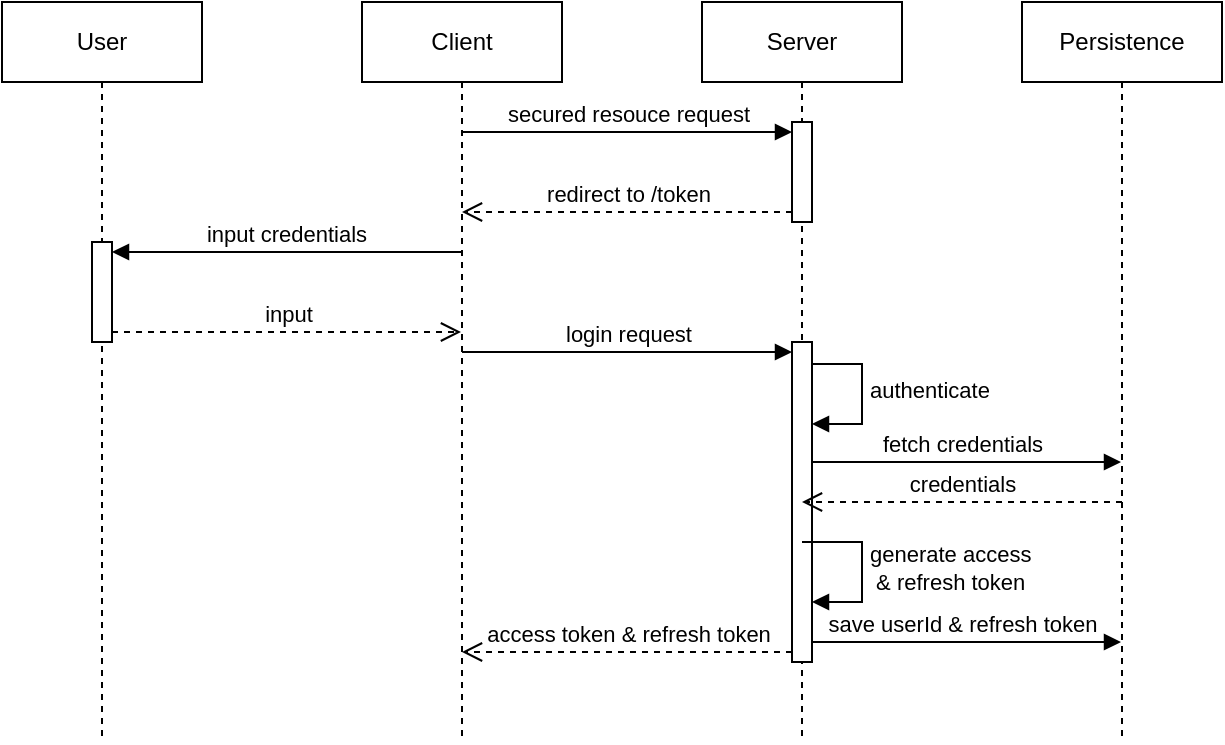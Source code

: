 <mxfile version="20.5.3" type="embed"><diagram name="access token request" id="ogHHt0cY2Bcd75-PpAnP"><mxGraphModel dx="1102" dy="406" grid="1" gridSize="10" guides="1" tooltips="1" connect="1" arrows="1" fold="1" page="1" pageScale="1" pageWidth="850" pageHeight="1100" math="0" shadow="0"><root><mxCell id="0"/><mxCell id="1" parent="0"/><mxCell id="V4vG04CBirQc0ymLxvE9-45" value="save userId &amp;amp; refresh token" style="html=1;verticalAlign=bottom;endArrow=block;curved=0;rounded=0;" parent="1" edge="1"><mxGeometry width="80" relative="1" as="geometry"><mxPoint x="500" y="560" as="sourcePoint"/><mxPoint x="659.5" y="560" as="targetPoint"/></mxGeometry></mxCell><mxCell id="V4vG04CBirQc0ymLxvE9-43" value="fetch credentials" style="html=1;verticalAlign=bottom;endArrow=block;curved=0;rounded=0;" parent="1" target="V4vG04CBirQc0ymLxvE9-33" edge="1"><mxGeometry width="80" relative="1" as="geometry"><mxPoint x="500" y="470" as="sourcePoint"/><mxPoint x="580" y="470" as="targetPoint"/></mxGeometry></mxCell><mxCell id="V4vG04CBirQc0ymLxvE9-6" value="User" style="shape=umlLifeline;perimeter=lifelinePerimeter;whiteSpace=wrap;html=1;container=1;dropTarget=0;collapsible=0;recursiveResize=0;outlineConnect=0;portConstraint=eastwest;newEdgeStyle={&quot;curved&quot;:0,&quot;rounded&quot;:0};" parent="1" vertex="1"><mxGeometry x="100" y="240" width="100" height="370" as="geometry"/></mxCell><mxCell id="V4vG04CBirQc0ymLxvE9-24" value="" style="html=1;points=[[0,0,0,0,5],[0,1,0,0,-5],[1,0,0,0,5],[1,1,0,0,-5]];perimeter=orthogonalPerimeter;outlineConnect=0;targetShapes=umlLifeline;portConstraint=eastwest;newEdgeStyle={&quot;curved&quot;:0,&quot;rounded&quot;:0};" parent="V4vG04CBirQc0ymLxvE9-6" vertex="1"><mxGeometry x="45" y="120" width="10" height="50" as="geometry"/></mxCell><mxCell id="V4vG04CBirQc0ymLxvE9-7" value="Client" style="shape=umlLifeline;perimeter=lifelinePerimeter;whiteSpace=wrap;html=1;container=1;dropTarget=0;collapsible=0;recursiveResize=0;outlineConnect=0;portConstraint=eastwest;newEdgeStyle={&quot;curved&quot;:0,&quot;rounded&quot;:0};" parent="1" vertex="1"><mxGeometry x="280" y="240" width="100" height="370" as="geometry"/></mxCell><mxCell id="V4vG04CBirQc0ymLxvE9-8" value="Server" style="shape=umlLifeline;perimeter=lifelinePerimeter;whiteSpace=wrap;html=1;container=1;dropTarget=0;collapsible=0;recursiveResize=0;outlineConnect=0;portConstraint=eastwest;newEdgeStyle={&quot;curved&quot;:0,&quot;rounded&quot;:0};" parent="1" vertex="1"><mxGeometry x="450" y="240" width="100" height="370" as="geometry"/></mxCell><mxCell id="V4vG04CBirQc0ymLxvE9-40" value="authenticate" style="html=1;align=left;spacingLeft=2;endArrow=block;rounded=0;edgeStyle=orthogonalEdgeStyle;curved=0;rounded=0;" parent="V4vG04CBirQc0ymLxvE9-8" edge="1"><mxGeometry relative="1" as="geometry"><mxPoint x="50" y="181" as="sourcePoint"/><Array as="points"><mxPoint x="80" y="181"/><mxPoint x="80" y="211"/></Array><mxPoint x="55" y="211" as="targetPoint"/></mxGeometry></mxCell><mxCell id="V4vG04CBirQc0ymLxvE9-21" value="" style="html=1;points=[[0,0,0,0,5],[0,1,0,0,-5],[1,0,0,0,5],[1,1,0,0,-5]];perimeter=orthogonalPerimeter;outlineConnect=0;targetShapes=umlLifeline;portConstraint=eastwest;newEdgeStyle={&quot;curved&quot;:0,&quot;rounded&quot;:0};" parent="V4vG04CBirQc0ymLxvE9-8" vertex="1"><mxGeometry x="45" y="60" width="10" height="50" as="geometry"/></mxCell><mxCell id="V4vG04CBirQc0ymLxvE9-27" value="" style="html=1;points=[[0,0,0,0,5],[0,1,0,0,-5],[1,0,0,0,5],[1,1,0,0,-5]];perimeter=orthogonalPerimeter;outlineConnect=0;targetShapes=umlLifeline;portConstraint=eastwest;newEdgeStyle={&quot;curved&quot;:0,&quot;rounded&quot;:0};" parent="V4vG04CBirQc0ymLxvE9-8" vertex="1"><mxGeometry x="45" y="170" width="10" height="160" as="geometry"/></mxCell><mxCell id="V4vG04CBirQc0ymLxvE9-46" value="generate access&lt;br&gt;&amp;nbsp;&amp;amp; refresh token" style="html=1;align=left;spacingLeft=2;endArrow=block;rounded=0;edgeStyle=orthogonalEdgeStyle;curved=0;rounded=0;" parent="V4vG04CBirQc0ymLxvE9-8" edge="1"><mxGeometry relative="1" as="geometry"><mxPoint x="50" y="270" as="sourcePoint"/><Array as="points"><mxPoint x="80" y="270"/><mxPoint x="80" y="300"/></Array><mxPoint x="55" y="300" as="targetPoint"/></mxGeometry></mxCell><mxCell id="V4vG04CBirQc0ymLxvE9-22" value="secured resouce request" style="html=1;verticalAlign=bottom;endArrow=block;curved=0;rounded=0;entryX=0;entryY=0;entryDx=0;entryDy=5;" parent="1" target="V4vG04CBirQc0ymLxvE9-21" edge="1"><mxGeometry relative="1" as="geometry"><mxPoint x="330" y="305" as="sourcePoint"/></mxGeometry></mxCell><mxCell id="V4vG04CBirQc0ymLxvE9-23" value="redirect to /token" style="html=1;verticalAlign=bottom;endArrow=open;dashed=1;endSize=8;curved=0;rounded=0;exitX=0;exitY=1;exitDx=0;exitDy=-5;" parent="1" source="V4vG04CBirQc0ymLxvE9-21" target="V4vG04CBirQc0ymLxvE9-7" edge="1"><mxGeometry relative="1" as="geometry"><mxPoint x="330" y="375" as="targetPoint"/></mxGeometry></mxCell><mxCell id="V4vG04CBirQc0ymLxvE9-25" value="input credentials" style="html=1;verticalAlign=bottom;endArrow=block;curved=0;rounded=0;entryX=1;entryY=0;entryDx=0;entryDy=5;" parent="1" source="V4vG04CBirQc0ymLxvE9-7" target="V4vG04CBirQc0ymLxvE9-24" edge="1"><mxGeometry relative="1" as="geometry"><mxPoint x="225" y="365" as="sourcePoint"/></mxGeometry></mxCell><mxCell id="V4vG04CBirQc0ymLxvE9-26" value="input" style="html=1;verticalAlign=bottom;endArrow=open;dashed=1;endSize=8;curved=0;rounded=0;exitX=1;exitY=1;exitDx=0;exitDy=-5;" parent="1" source="V4vG04CBirQc0ymLxvE9-24" target="V4vG04CBirQc0ymLxvE9-7" edge="1"><mxGeometry relative="1" as="geometry"><mxPoint x="225" y="435" as="targetPoint"/></mxGeometry></mxCell><mxCell id="V4vG04CBirQc0ymLxvE9-28" value="login request" style="html=1;verticalAlign=bottom;endArrow=block;curved=0;rounded=0;entryX=0;entryY=0;entryDx=0;entryDy=5;" parent="1" target="V4vG04CBirQc0ymLxvE9-27" edge="1"><mxGeometry relative="1" as="geometry"><mxPoint x="330" y="415" as="sourcePoint"/></mxGeometry></mxCell><mxCell id="V4vG04CBirQc0ymLxvE9-29" value="access token &amp;amp; refresh token" style="html=1;verticalAlign=bottom;endArrow=open;dashed=1;endSize=8;curved=0;rounded=0;exitX=0;exitY=1;exitDx=0;exitDy=-5;" parent="1" source="V4vG04CBirQc0ymLxvE9-27" target="V4vG04CBirQc0ymLxvE9-7" edge="1"><mxGeometry relative="1" as="geometry"><mxPoint x="330" y="485" as="targetPoint"/></mxGeometry></mxCell><mxCell id="V4vG04CBirQc0ymLxvE9-33" value="Persistence" style="shape=umlLifeline;perimeter=lifelinePerimeter;whiteSpace=wrap;html=1;container=1;dropTarget=0;collapsible=0;recursiveResize=0;outlineConnect=0;portConstraint=eastwest;newEdgeStyle={&quot;curved&quot;:0,&quot;rounded&quot;:0};" parent="1" vertex="1"><mxGeometry x="610" y="240" width="100" height="370" as="geometry"/></mxCell><mxCell id="V4vG04CBirQc0ymLxvE9-44" value="credentials" style="html=1;verticalAlign=bottom;endArrow=open;dashed=1;endSize=8;curved=0;rounded=0;" parent="1" target="V4vG04CBirQc0ymLxvE9-8" edge="1"><mxGeometry relative="1" as="geometry"><mxPoint x="660" y="490" as="sourcePoint"/><mxPoint x="500" y="490" as="targetPoint"/></mxGeometry></mxCell></root></mxGraphModel></diagram></mxfile>